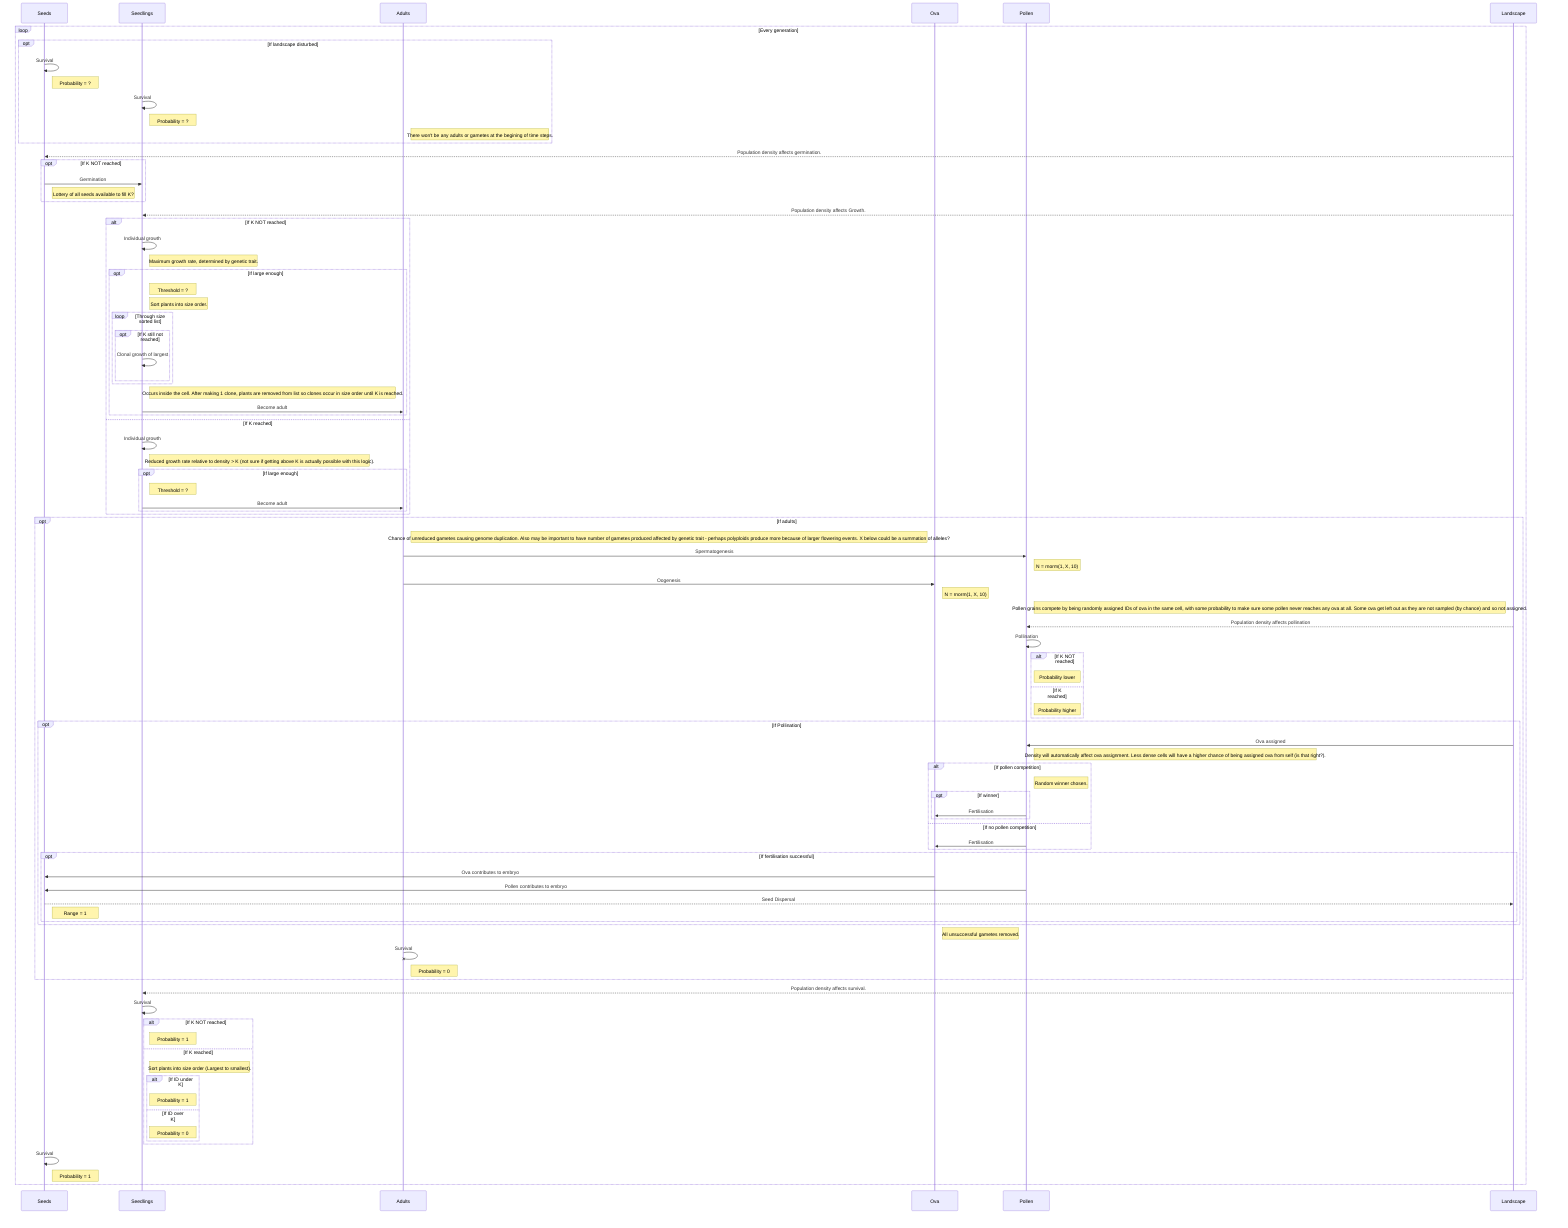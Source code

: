 sequenceDiagram
  participant 0 as Seeds
  participant 1 as Seedlings
  participant 2 as Adults
  participant F as Ova
  participant M as Pollen
  participant L as Landscape
  loop Every generation
    #L->>L: Disturbance
    opt If landscape disturbed
      0->>0: Survival
      Note right of 0: Probability = ?
      1->>1: Survival
      Note right of 1: Probability = ?
      Note right of 2: There won't be any adults or gametes at the begining of time steps.
    end
    L-->>0: Population density affects germination.
    opt If K NOT reached
      0->>1: Germination
      Note right of 0: Lottery of all seeds available to fill K?
    end
    L-->>1: Population density affects Growth.
    alt If K NOT reached
      1->>1: Individual growth
      Note right of 1: Maximum growth rate, determined by genetic trait.
      opt If large enough
        Note right of 1: Threshold = ?
        Note right of 1: Sort plants into size order.
        loop Through size sorted list
          opt If K still not reached
            1->>1: Clonal growth of largest
          end
        end
        Note right of 1: Occurs inside the cell. After making 1 clone, plants are removed from list so clones occur in size order until K is reached.
        1->>2: Become adult
      end
    else If K reached
      1->>1: Individual growth
      Note right of 1: Reduced growth rate relative to density > K (not sure if getting above K is actually possible with this logic).
      opt If large enough
        Note right of 1: Threshold = ?
        1->>2: Become adult
      end
    end
    opt If adults
      Note right of 2: Chance of unreduced gametes causing genome duplication. Also may be important to have number of gametes produced affected by genetic trait - perhaps polyploids produce more because of larger flowering events. X below could be a summation of alleles?
      2->>M: Spermatogenesis
      Note right of M: N = rnorm(1, X, 10)
      2->>F: Oogenesis
      Note right of F: N = rnorm(1, X, 10)
      Note right of M: Pollen grains compete by being randomly assigned IDs of ova in the same cell, with some probability to make sure some pollen never reaches any ova at all. Some ova get left out as they are not sampled (by chance) and so not assigned.
      L-->>M: Population density affects pollination
      M->>M: Pollination
      alt If K NOT reached
        Note right of M: Probability lower
      else If K reached
        Note right of M: Probability higher
      end
      opt If Pollination
        L->>M: Ova assigned
        Note right of M: Density will automatically affect ova assignment. Less dense cells will have a higher chance of being assigned ova from self (is that right?).
        alt If pollen competition
          Note right of M: Random winner chosen.
          opt If winner
            M->>F: Fertilisation
          end
        else If no pollen competition
          M->>F: Fertilisation
        end
        opt If fertilisation successful
          F->>0: Ova contributes to embryo
          M->>0: Pollen contributes to embryo
          0-->>L: Seed Dispersal
          Note right of 0: Range = 1
        end
      end
      Note right of F: All unsuccessful gametes removed.
      2-x2: Survival
      Note right of 2: Probability = 0
    end
    L-->>1: Population density affects survival.
    1->>1: Survival
    alt If K NOT reached
      Note right of 1: Probability = 1
    else If K reached
      Note right of 1: Sort plants into size order (Largest to smallest).
      alt If ID under K
        Note right of 1: Probability = 1
      else If ID over K
        Note right of 1: Probability = 0
      end
    end
    0->>0: Survival
    Note right of 0: Probability = 1
  end